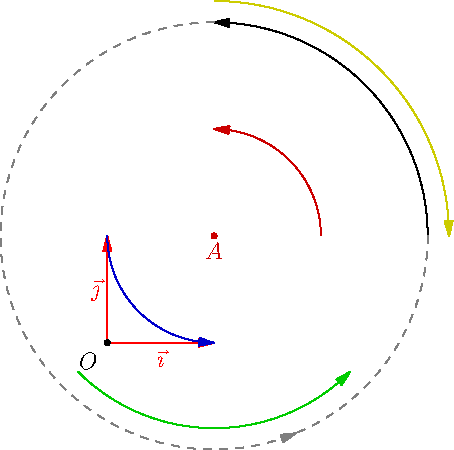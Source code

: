 import geometry;
size(8cm,0);

// currentcoordsys=cartesiansystem((1,2),i=(1,0.5),j=(-0.5,.75));
show(currentcoordsys, xpen=invisible);

point A=(1,1);
dot("$A$",A,S,0.8red);

real R=2;
/*<asyxml><view file="modules/geometry.asy" type="" signature="struct arc"/></asyxml>*/
arc C=arc(circle(A, R), 0, 90);/*<asyxml><view file="modules/geometry.asy" type="arc" signature="arc(ellipse,real,real,polarconicroutine,bool)"/></asyxml>*/
draw(C,Arrow);

/*<asyxml><view file="modules/geometry.asy" type="arc" signature="complementary(arc)"/></asyxml>*/
draw(complementary(C),dashed+grey,Arrow(position=Relative(0.75)));

/*<asyxml><view file="modules/geometry.asy" type="arc" signature="*(transform,explicit arc)"/></asyxml>*/
arc Cp=scale(0.5,A)*C;
draw(Cp,0.8red,Arrow);

arc Cp=scale(-0.5,A)*C;
draw(Cp,0.8blue,Arrow);

arc Cp=scale(1.1,A)*C;
/*<asyxml><view file="modules/geometry.asy" type="arc" signature="reverse(arc)"/></asyxml>*/
draw(reverse(Cp),0.8*yellow,Arrow);

arc Cp=scale(0.9,A)*C;
draw(rotate(225,A)*Cp,0.8green,Arrow);